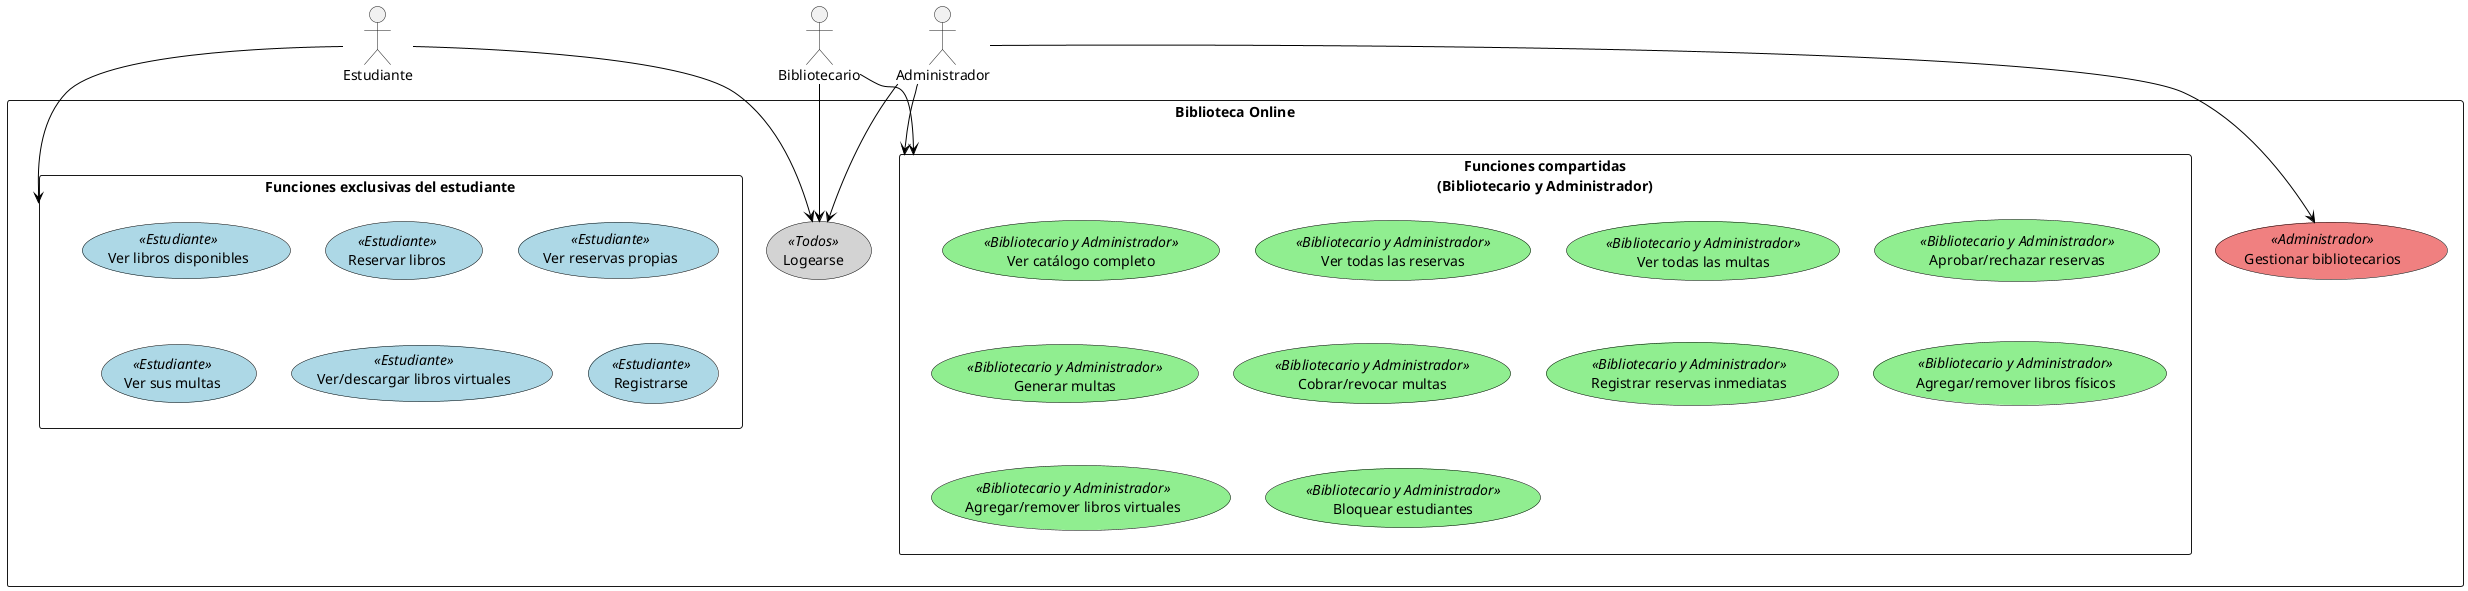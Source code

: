 @startuml
skinparam packageStyle rectangle
skinparam usecase {
    BackgroundColor<<Estudiante>> LightBlue
    BackgroundColor<<Todos>> LightGray
    BackgroundColor<<Administrador>> LightCoral
    BackgroundColor<<Bibliotecario y Administrador>> LightGreen
    BorderColor Black
    ArrowColor Black
}

actor Estudiante
actor Bibliotecario
actor Administrador

rectangle "Biblioteca Online" {

    usecase "Logearse" as L <<Todos>>

    Estudiante --> L
    Administrador --> L
    Bibliotecario --> L

    rectangle "Funciones exclusivas del estudiante" as E  {
        usecase "Ver libros disponibles"  <<Estudiante>>
        usecase "Reservar libros"  <<Estudiante>>
        usecase "Ver reservas propias"  <<Estudiante>>
        usecase "Ver sus multas"  <<Estudiante>>
        usecase "Ver/descargar libros virtuales"  <<Estudiante>>
        usecase "Registrarse" <<Estudiante>>
    }
   
    rectangle "Funciones compartidas\n(Bibliotecario y Administrador)" as BA{
        usecase "Ver catálogo completo" <<Bibliotecario y Administrador>>
        usecase "Ver todas las reservas" <<Bibliotecario y Administrador>>
        usecase "Ver todas las multas" <<Bibliotecario y Administrador>>
        usecase "Aprobar/rechazar reservas" <<Bibliotecario y Administrador>>
        usecase "Generar multas" <<Bibliotecario y Administrador>>
        usecase "Cobrar/revocar multas" <<Bibliotecario y Administrador>>
        usecase "Registrar reservas inmediatas" <<Bibliotecario y Administrador>>
        usecase "Agregar/remover libros físicos" <<Bibliotecario y Administrador>>
        usecase "Agregar/remover libros virtuales" <<Bibliotecario y Administrador>>
        usecase "Bloquear estudiantes" <<Bibliotecario y Administrador>>
    }

    Estudiante --> E
    Bibliotecario --> BA
    Administrador --> BA
    usecase "Gestionar bibliotecarios" as A1 <<Administrador>>
    Administrador --> A1
}
@enduml
